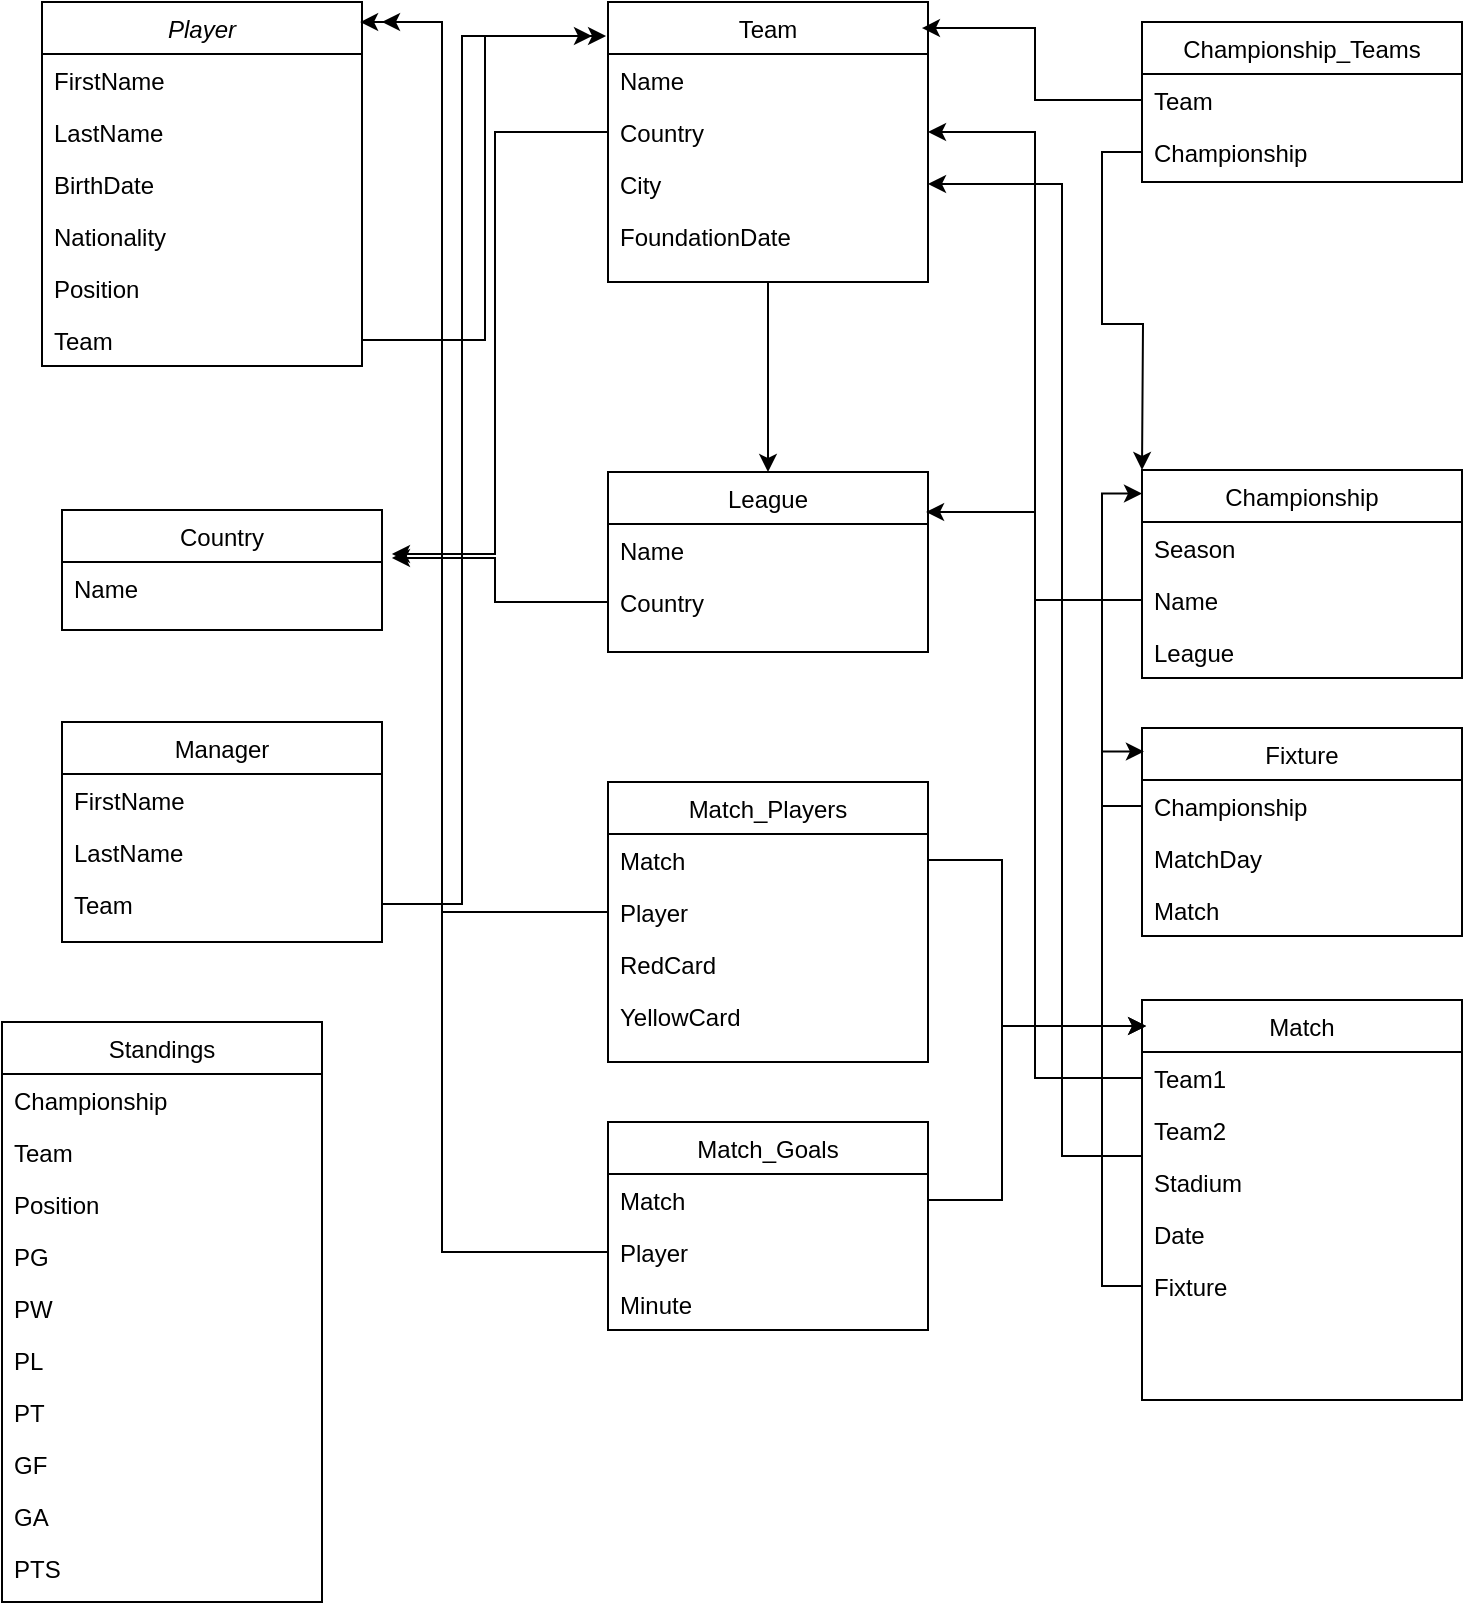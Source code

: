 <mxfile version="12.6.8" type="github">
  <diagram id="C5RBs43oDa-KdzZeNtuy" name="Page-1">
    <mxGraphModel dx="1422" dy="713" grid="1" gridSize="10" guides="1" tooltips="1" connect="1" arrows="1" fold="1" page="1" pageScale="1" pageWidth="827" pageHeight="1169" math="0" shadow="0">
      <root>
        <mxCell id="WIyWlLk6GJQsqaUBKTNV-0"/>
        <mxCell id="WIyWlLk6GJQsqaUBKTNV-1" parent="WIyWlLk6GJQsqaUBKTNV-0"/>
        <mxCell id="zkfFHV4jXpPFQw0GAbJ--0" value="Player" style="swimlane;fontStyle=2;align=center;verticalAlign=top;childLayout=stackLayout;horizontal=1;startSize=26;horizontalStack=0;resizeParent=1;resizeLast=0;collapsible=1;marginBottom=0;rounded=0;shadow=0;strokeWidth=1;" parent="WIyWlLk6GJQsqaUBKTNV-1" vertex="1">
          <mxGeometry x="50" y="60" width="160" height="182" as="geometry">
            <mxRectangle x="230" y="140" width="160" height="26" as="alternateBounds"/>
          </mxGeometry>
        </mxCell>
        <mxCell id="zkfFHV4jXpPFQw0GAbJ--1" value="FirstName" style="text;align=left;verticalAlign=top;spacingLeft=4;spacingRight=4;overflow=hidden;rotatable=0;points=[[0,0.5],[1,0.5]];portConstraint=eastwest;" parent="zkfFHV4jXpPFQw0GAbJ--0" vertex="1">
          <mxGeometry y="26" width="160" height="26" as="geometry"/>
        </mxCell>
        <mxCell id="zkfFHV4jXpPFQw0GAbJ--2" value="LastName" style="text;align=left;verticalAlign=top;spacingLeft=4;spacingRight=4;overflow=hidden;rotatable=0;points=[[0,0.5],[1,0.5]];portConstraint=eastwest;rounded=0;shadow=0;html=0;" parent="zkfFHV4jXpPFQw0GAbJ--0" vertex="1">
          <mxGeometry y="52" width="160" height="26" as="geometry"/>
        </mxCell>
        <mxCell id="zkfFHV4jXpPFQw0GAbJ--3" value="BirthDate" style="text;align=left;verticalAlign=top;spacingLeft=4;spacingRight=4;overflow=hidden;rotatable=0;points=[[0,0.5],[1,0.5]];portConstraint=eastwest;rounded=0;shadow=0;html=0;" parent="zkfFHV4jXpPFQw0GAbJ--0" vertex="1">
          <mxGeometry y="78" width="160" height="26" as="geometry"/>
        </mxCell>
        <mxCell id="vgfFmo3lXOTMpYfSTzGO-0" value="Nationality" style="text;align=left;verticalAlign=top;spacingLeft=4;spacingRight=4;overflow=hidden;rotatable=0;points=[[0,0.5],[1,0.5]];portConstraint=eastwest;rounded=0;shadow=0;html=0;" parent="zkfFHV4jXpPFQw0GAbJ--0" vertex="1">
          <mxGeometry y="104" width="160" height="26" as="geometry"/>
        </mxCell>
        <mxCell id="vgfFmo3lXOTMpYfSTzGO-3" value="Position" style="text;align=left;verticalAlign=top;spacingLeft=4;spacingRight=4;overflow=hidden;rotatable=0;points=[[0,0.5],[1,0.5]];portConstraint=eastwest;rounded=0;shadow=0;html=0;" parent="zkfFHV4jXpPFQw0GAbJ--0" vertex="1">
          <mxGeometry y="130" width="160" height="26" as="geometry"/>
        </mxCell>
        <mxCell id="vgfFmo3lXOTMpYfSTzGO-11" value="Team" style="text;align=left;verticalAlign=top;spacingLeft=4;spacingRight=4;overflow=hidden;rotatable=0;points=[[0,0.5],[1,0.5]];portConstraint=eastwest;rounded=0;shadow=0;html=0;" parent="zkfFHV4jXpPFQw0GAbJ--0" vertex="1">
          <mxGeometry y="156" width="160" height="26" as="geometry"/>
        </mxCell>
        <mxCell id="zkfFHV4jXpPFQw0GAbJ--6" value="Country" style="swimlane;fontStyle=0;align=center;verticalAlign=top;childLayout=stackLayout;horizontal=1;startSize=26;horizontalStack=0;resizeParent=1;resizeLast=0;collapsible=1;marginBottom=0;rounded=0;shadow=0;strokeWidth=1;" parent="WIyWlLk6GJQsqaUBKTNV-1" vertex="1">
          <mxGeometry x="60" y="314" width="160" height="60" as="geometry">
            <mxRectangle x="130" y="380" width="160" height="26" as="alternateBounds"/>
          </mxGeometry>
        </mxCell>
        <mxCell id="zkfFHV4jXpPFQw0GAbJ--7" value="Name" style="text;align=left;verticalAlign=top;spacingLeft=4;spacingRight=4;overflow=hidden;rotatable=0;points=[[0,0.5],[1,0.5]];portConstraint=eastwest;" parent="zkfFHV4jXpPFQw0GAbJ--6" vertex="1">
          <mxGeometry y="26" width="160" height="26" as="geometry"/>
        </mxCell>
        <mxCell id="zkfFHV4jXpPFQw0GAbJ--13" value="League" style="swimlane;fontStyle=0;align=center;verticalAlign=top;childLayout=stackLayout;horizontal=1;startSize=26;horizontalStack=0;resizeParent=1;resizeLast=0;collapsible=1;marginBottom=0;rounded=0;shadow=0;strokeWidth=1;" parent="WIyWlLk6GJQsqaUBKTNV-1" vertex="1">
          <mxGeometry x="333" y="295" width="160" height="90" as="geometry">
            <mxRectangle x="340" y="380" width="170" height="26" as="alternateBounds"/>
          </mxGeometry>
        </mxCell>
        <mxCell id="zkfFHV4jXpPFQw0GAbJ--14" value="Name" style="text;align=left;verticalAlign=top;spacingLeft=4;spacingRight=4;overflow=hidden;rotatable=0;points=[[0,0.5],[1,0.5]];portConstraint=eastwest;" parent="zkfFHV4jXpPFQw0GAbJ--13" vertex="1">
          <mxGeometry y="26" width="160" height="26" as="geometry"/>
        </mxCell>
        <mxCell id="vgfFmo3lXOTMpYfSTzGO-4" value="Country" style="text;align=left;verticalAlign=top;spacingLeft=4;spacingRight=4;overflow=hidden;rotatable=0;points=[[0,0.5],[1,0.5]];portConstraint=eastwest;" parent="zkfFHV4jXpPFQw0GAbJ--13" vertex="1">
          <mxGeometry y="52" width="160" height="26" as="geometry"/>
        </mxCell>
        <mxCell id="vgfFmo3lXOTMpYfSTzGO-1" style="edgeStyle=orthogonalEdgeStyle;rounded=0;orthogonalLoop=1;jettySize=auto;html=1;exitX=0.5;exitY=1;exitDx=0;exitDy=0;entryX=0.5;entryY=0;entryDx=0;entryDy=0;" parent="WIyWlLk6GJQsqaUBKTNV-1" source="zkfFHV4jXpPFQw0GAbJ--17" target="zkfFHV4jXpPFQw0GAbJ--13" edge="1">
          <mxGeometry relative="1" as="geometry"/>
        </mxCell>
        <mxCell id="zkfFHV4jXpPFQw0GAbJ--17" value="Team" style="swimlane;fontStyle=0;align=center;verticalAlign=top;childLayout=stackLayout;horizontal=1;startSize=26;horizontalStack=0;resizeParent=1;resizeLast=0;collapsible=1;marginBottom=0;rounded=0;shadow=0;strokeWidth=1;" parent="WIyWlLk6GJQsqaUBKTNV-1" vertex="1">
          <mxGeometry x="333" y="60" width="160" height="140" as="geometry">
            <mxRectangle x="550" y="140" width="160" height="26" as="alternateBounds"/>
          </mxGeometry>
        </mxCell>
        <mxCell id="zkfFHV4jXpPFQw0GAbJ--18" value="Name" style="text;align=left;verticalAlign=top;spacingLeft=4;spacingRight=4;overflow=hidden;rotatable=0;points=[[0,0.5],[1,0.5]];portConstraint=eastwest;" parent="zkfFHV4jXpPFQw0GAbJ--17" vertex="1">
          <mxGeometry y="26" width="160" height="26" as="geometry"/>
        </mxCell>
        <mxCell id="zkfFHV4jXpPFQw0GAbJ--19" value="Country" style="text;align=left;verticalAlign=top;spacingLeft=4;spacingRight=4;overflow=hidden;rotatable=0;points=[[0,0.5],[1,0.5]];portConstraint=eastwest;rounded=0;shadow=0;html=0;" parent="zkfFHV4jXpPFQw0GAbJ--17" vertex="1">
          <mxGeometry y="52" width="160" height="26" as="geometry"/>
        </mxCell>
        <mxCell id="zkfFHV4jXpPFQw0GAbJ--20" value="City" style="text;align=left;verticalAlign=top;spacingLeft=4;spacingRight=4;overflow=hidden;rotatable=0;points=[[0,0.5],[1,0.5]];portConstraint=eastwest;rounded=0;shadow=0;html=0;" parent="zkfFHV4jXpPFQw0GAbJ--17" vertex="1">
          <mxGeometry y="78" width="160" height="26" as="geometry"/>
        </mxCell>
        <mxCell id="zkfFHV4jXpPFQw0GAbJ--21" value="FoundationDate" style="text;align=left;verticalAlign=top;spacingLeft=4;spacingRight=4;overflow=hidden;rotatable=0;points=[[0,0.5],[1,0.5]];portConstraint=eastwest;rounded=0;shadow=0;html=0;" parent="zkfFHV4jXpPFQw0GAbJ--17" vertex="1">
          <mxGeometry y="104" width="160" height="26" as="geometry"/>
        </mxCell>
        <mxCell id="vgfFmo3lXOTMpYfSTzGO-5" value="Championship" style="swimlane;fontStyle=0;align=center;verticalAlign=top;childLayout=stackLayout;horizontal=1;startSize=26;horizontalStack=0;resizeParent=1;resizeLast=0;collapsible=1;marginBottom=0;rounded=0;shadow=0;strokeWidth=1;" parent="WIyWlLk6GJQsqaUBKTNV-1" vertex="1">
          <mxGeometry x="600" y="294" width="160" height="104" as="geometry">
            <mxRectangle x="550" y="140" width="160" height="26" as="alternateBounds"/>
          </mxGeometry>
        </mxCell>
        <mxCell id="vgfFmo3lXOTMpYfSTzGO-6" value="Season" style="text;align=left;verticalAlign=top;spacingLeft=4;spacingRight=4;overflow=hidden;rotatable=0;points=[[0,0.5],[1,0.5]];portConstraint=eastwest;" parent="vgfFmo3lXOTMpYfSTzGO-5" vertex="1">
          <mxGeometry y="26" width="160" height="26" as="geometry"/>
        </mxCell>
        <mxCell id="vgfFmo3lXOTMpYfSTzGO-7" value="Name" style="text;align=left;verticalAlign=top;spacingLeft=4;spacingRight=4;overflow=hidden;rotatable=0;points=[[0,0.5],[1,0.5]];portConstraint=eastwest;rounded=0;shadow=0;html=0;" parent="vgfFmo3lXOTMpYfSTzGO-5" vertex="1">
          <mxGeometry y="52" width="160" height="26" as="geometry"/>
        </mxCell>
        <mxCell id="8wbsiZTtm3vlpYbASzjm-32" value="League" style="text;align=left;verticalAlign=top;spacingLeft=4;spacingRight=4;overflow=hidden;rotatable=0;points=[[0,0.5],[1,0.5]];portConstraint=eastwest;rounded=0;shadow=0;html=0;" vertex="1" parent="vgfFmo3lXOTMpYfSTzGO-5">
          <mxGeometry y="78" width="160" height="26" as="geometry"/>
        </mxCell>
        <mxCell id="vgfFmo3lXOTMpYfSTzGO-12" style="edgeStyle=orthogonalEdgeStyle;rounded=0;orthogonalLoop=1;jettySize=auto;html=1;entryX=-0.006;entryY=-0.346;entryDx=0;entryDy=0;entryPerimeter=0;" parent="WIyWlLk6GJQsqaUBKTNV-1" source="vgfFmo3lXOTMpYfSTzGO-11" target="zkfFHV4jXpPFQw0GAbJ--18" edge="1">
          <mxGeometry relative="1" as="geometry"/>
        </mxCell>
        <mxCell id="vgfFmo3lXOTMpYfSTzGO-14" style="edgeStyle=orthogonalEdgeStyle;rounded=0;orthogonalLoop=1;jettySize=auto;html=1;entryX=1.031;entryY=-0.154;entryDx=0;entryDy=0;entryPerimeter=0;" parent="WIyWlLk6GJQsqaUBKTNV-1" source="zkfFHV4jXpPFQw0GAbJ--19" target="zkfFHV4jXpPFQw0GAbJ--7" edge="1">
          <mxGeometry relative="1" as="geometry"/>
        </mxCell>
        <mxCell id="vgfFmo3lXOTMpYfSTzGO-17" value="Championship_Teams" style="swimlane;fontStyle=0;align=center;verticalAlign=top;childLayout=stackLayout;horizontal=1;startSize=26;horizontalStack=0;resizeParent=1;resizeLast=0;collapsible=1;marginBottom=0;rounded=0;shadow=0;strokeWidth=1;" parent="WIyWlLk6GJQsqaUBKTNV-1" vertex="1">
          <mxGeometry x="600" y="70" width="160" height="80" as="geometry">
            <mxRectangle x="550" y="140" width="160" height="26" as="alternateBounds"/>
          </mxGeometry>
        </mxCell>
        <mxCell id="vgfFmo3lXOTMpYfSTzGO-18" value="Team" style="text;align=left;verticalAlign=top;spacingLeft=4;spacingRight=4;overflow=hidden;rotatable=0;points=[[0,0.5],[1,0.5]];portConstraint=eastwest;" parent="vgfFmo3lXOTMpYfSTzGO-17" vertex="1">
          <mxGeometry y="26" width="160" height="26" as="geometry"/>
        </mxCell>
        <mxCell id="vgfFmo3lXOTMpYfSTzGO-19" value="Championship" style="text;align=left;verticalAlign=top;spacingLeft=4;spacingRight=4;overflow=hidden;rotatable=0;points=[[0,0.5],[1,0.5]];portConstraint=eastwest;rounded=0;shadow=0;html=0;" parent="vgfFmo3lXOTMpYfSTzGO-17" vertex="1">
          <mxGeometry y="52" width="160" height="26" as="geometry"/>
        </mxCell>
        <mxCell id="vgfFmo3lXOTMpYfSTzGO-24" style="edgeStyle=orthogonalEdgeStyle;rounded=0;orthogonalLoop=1;jettySize=auto;html=1;entryX=0.981;entryY=0.093;entryDx=0;entryDy=0;entryPerimeter=0;" parent="WIyWlLk6GJQsqaUBKTNV-1" source="vgfFmo3lXOTMpYfSTzGO-18" target="zkfFHV4jXpPFQw0GAbJ--17" edge="1">
          <mxGeometry relative="1" as="geometry"/>
        </mxCell>
        <mxCell id="vgfFmo3lXOTMpYfSTzGO-27" value="Fixture" style="swimlane;fontStyle=0;align=center;verticalAlign=top;childLayout=stackLayout;horizontal=1;startSize=26;horizontalStack=0;resizeParent=1;resizeLast=0;collapsible=1;marginBottom=0;rounded=0;shadow=0;strokeWidth=1;" parent="WIyWlLk6GJQsqaUBKTNV-1" vertex="1">
          <mxGeometry x="600" y="423" width="160" height="104" as="geometry">
            <mxRectangle x="550" y="140" width="160" height="26" as="alternateBounds"/>
          </mxGeometry>
        </mxCell>
        <mxCell id="vgfFmo3lXOTMpYfSTzGO-28" value="Championship" style="text;align=left;verticalAlign=top;spacingLeft=4;spacingRight=4;overflow=hidden;rotatable=0;points=[[0,0.5],[1,0.5]];portConstraint=eastwest;" parent="vgfFmo3lXOTMpYfSTzGO-27" vertex="1">
          <mxGeometry y="26" width="160" height="26" as="geometry"/>
        </mxCell>
        <mxCell id="vgfFmo3lXOTMpYfSTzGO-29" value="MatchDay" style="text;align=left;verticalAlign=top;spacingLeft=4;spacingRight=4;overflow=hidden;rotatable=0;points=[[0,0.5],[1,0.5]];portConstraint=eastwest;rounded=0;shadow=0;html=0;" parent="vgfFmo3lXOTMpYfSTzGO-27" vertex="1">
          <mxGeometry y="52" width="160" height="26" as="geometry"/>
        </mxCell>
        <mxCell id="8wbsiZTtm3vlpYbASzjm-30" value="Match" style="text;align=left;verticalAlign=top;spacingLeft=4;spacingRight=4;overflow=hidden;rotatable=0;points=[[0,0.5],[1,0.5]];portConstraint=eastwest;rounded=0;shadow=0;html=0;" vertex="1" parent="vgfFmo3lXOTMpYfSTzGO-27">
          <mxGeometry y="78" width="160" height="26" as="geometry"/>
        </mxCell>
        <mxCell id="vgfFmo3lXOTMpYfSTzGO-31" value="Match" style="swimlane;fontStyle=0;align=center;verticalAlign=top;childLayout=stackLayout;horizontal=1;startSize=26;horizontalStack=0;resizeParent=1;resizeLast=0;collapsible=1;marginBottom=0;rounded=0;shadow=0;strokeWidth=1;" parent="WIyWlLk6GJQsqaUBKTNV-1" vertex="1">
          <mxGeometry x="600" y="559" width="160" height="200" as="geometry">
            <mxRectangle x="550" y="140" width="160" height="26" as="alternateBounds"/>
          </mxGeometry>
        </mxCell>
        <mxCell id="vgfFmo3lXOTMpYfSTzGO-32" value="Team1" style="text;align=left;verticalAlign=top;spacingLeft=4;spacingRight=4;overflow=hidden;rotatable=0;points=[[0,0.5],[1,0.5]];portConstraint=eastwest;" parent="vgfFmo3lXOTMpYfSTzGO-31" vertex="1">
          <mxGeometry y="26" width="160" height="26" as="geometry"/>
        </mxCell>
        <mxCell id="8wbsiZTtm3vlpYbASzjm-17" value="Team2" style="text;align=left;verticalAlign=top;spacingLeft=4;spacingRight=4;overflow=hidden;rotatable=0;points=[[0,0.5],[1,0.5]];portConstraint=eastwest;rounded=0;shadow=0;html=0;" vertex="1" parent="vgfFmo3lXOTMpYfSTzGO-31">
          <mxGeometry y="52" width="160" height="26" as="geometry"/>
        </mxCell>
        <mxCell id="8wbsiZTtm3vlpYbASzjm-1" value="Stadium" style="text;align=left;verticalAlign=top;spacingLeft=4;spacingRight=4;overflow=hidden;rotatable=0;points=[[0,0.5],[1,0.5]];portConstraint=eastwest;rounded=0;shadow=0;html=0;" vertex="1" parent="vgfFmo3lXOTMpYfSTzGO-31">
          <mxGeometry y="78" width="160" height="26" as="geometry"/>
        </mxCell>
        <mxCell id="8wbsiZTtm3vlpYbASzjm-0" value="Date" style="text;align=left;verticalAlign=top;spacingLeft=4;spacingRight=4;overflow=hidden;rotatable=0;points=[[0,0.5],[1,0.5]];portConstraint=eastwest;rounded=0;shadow=0;html=0;" vertex="1" parent="vgfFmo3lXOTMpYfSTzGO-31">
          <mxGeometry y="104" width="160" height="26" as="geometry"/>
        </mxCell>
        <mxCell id="8wbsiZTtm3vlpYbASzjm-18" value="Fixture" style="text;align=left;verticalAlign=top;spacingLeft=4;spacingRight=4;overflow=hidden;rotatable=0;points=[[0,0.5],[1,0.5]];portConstraint=eastwest;rounded=0;shadow=0;html=0;" vertex="1" parent="vgfFmo3lXOTMpYfSTzGO-31">
          <mxGeometry y="130" width="160" height="26" as="geometry"/>
        </mxCell>
        <mxCell id="vgfFmo3lXOTMpYfSTzGO-35" style="edgeStyle=orthogonalEdgeStyle;rounded=0;orthogonalLoop=1;jettySize=auto;html=1;entryX=0;entryY=0.113;entryDx=0;entryDy=0;entryPerimeter=0;" parent="WIyWlLk6GJQsqaUBKTNV-1" source="vgfFmo3lXOTMpYfSTzGO-28" target="vgfFmo3lXOTMpYfSTzGO-5" edge="1">
          <mxGeometry relative="1" as="geometry"/>
        </mxCell>
        <mxCell id="vgfFmo3lXOTMpYfSTzGO-36" style="edgeStyle=orthogonalEdgeStyle;rounded=0;orthogonalLoop=1;jettySize=auto;html=1;entryX=1;entryY=0.5;entryDx=0;entryDy=0;" parent="WIyWlLk6GJQsqaUBKTNV-1" source="vgfFmo3lXOTMpYfSTzGO-32" target="zkfFHV4jXpPFQw0GAbJ--19" edge="1">
          <mxGeometry relative="1" as="geometry"/>
        </mxCell>
        <mxCell id="vgfFmo3lXOTMpYfSTzGO-37" style="edgeStyle=orthogonalEdgeStyle;rounded=0;orthogonalLoop=1;jettySize=auto;html=1;entryX=1;entryY=0.5;entryDx=0;entryDy=0;" parent="WIyWlLk6GJQsqaUBKTNV-1" target="zkfFHV4jXpPFQw0GAbJ--20" edge="1">
          <mxGeometry relative="1" as="geometry">
            <mxPoint x="600" y="637" as="sourcePoint"/>
            <Array as="points">
              <mxPoint x="560" y="637"/>
              <mxPoint x="560" y="151"/>
            </Array>
          </mxGeometry>
        </mxCell>
        <mxCell id="vgfFmo3lXOTMpYfSTzGO-38" style="edgeStyle=orthogonalEdgeStyle;rounded=0;orthogonalLoop=1;jettySize=auto;html=1;entryX=0.994;entryY=-0.231;entryDx=0;entryDy=0;entryPerimeter=0;" parent="WIyWlLk6GJQsqaUBKTNV-1" source="vgfFmo3lXOTMpYfSTzGO-7" target="zkfFHV4jXpPFQw0GAbJ--14" edge="1">
          <mxGeometry relative="1" as="geometry"/>
        </mxCell>
        <mxCell id="8wbsiZTtm3vlpYbASzjm-2" value="Match_Players" style="swimlane;fontStyle=0;align=center;verticalAlign=top;childLayout=stackLayout;horizontal=1;startSize=26;horizontalStack=0;resizeParent=1;resizeLast=0;collapsible=1;marginBottom=0;rounded=0;shadow=0;strokeWidth=1;" vertex="1" parent="WIyWlLk6GJQsqaUBKTNV-1">
          <mxGeometry x="333" y="450" width="160" height="140" as="geometry">
            <mxRectangle x="340" y="380" width="170" height="26" as="alternateBounds"/>
          </mxGeometry>
        </mxCell>
        <mxCell id="8wbsiZTtm3vlpYbASzjm-3" value="Match" style="text;align=left;verticalAlign=top;spacingLeft=4;spacingRight=4;overflow=hidden;rotatable=0;points=[[0,0.5],[1,0.5]];portConstraint=eastwest;" vertex="1" parent="8wbsiZTtm3vlpYbASzjm-2">
          <mxGeometry y="26" width="160" height="26" as="geometry"/>
        </mxCell>
        <mxCell id="8wbsiZTtm3vlpYbASzjm-4" value="Player" style="text;align=left;verticalAlign=top;spacingLeft=4;spacingRight=4;overflow=hidden;rotatable=0;points=[[0,0.5],[1,0.5]];portConstraint=eastwest;" vertex="1" parent="8wbsiZTtm3vlpYbASzjm-2">
          <mxGeometry y="52" width="160" height="26" as="geometry"/>
        </mxCell>
        <mxCell id="8wbsiZTtm3vlpYbASzjm-12" value="RedCard" style="text;align=left;verticalAlign=top;spacingLeft=4;spacingRight=4;overflow=hidden;rotatable=0;points=[[0,0.5],[1,0.5]];portConstraint=eastwest;" vertex="1" parent="8wbsiZTtm3vlpYbASzjm-2">
          <mxGeometry y="78" width="160" height="26" as="geometry"/>
        </mxCell>
        <mxCell id="8wbsiZTtm3vlpYbASzjm-13" value="YellowCard" style="text;align=left;verticalAlign=top;spacingLeft=4;spacingRight=4;overflow=hidden;rotatable=0;points=[[0,0.5],[1,0.5]];portConstraint=eastwest;" vertex="1" parent="8wbsiZTtm3vlpYbASzjm-2">
          <mxGeometry y="104" width="160" height="26" as="geometry"/>
        </mxCell>
        <mxCell id="8wbsiZTtm3vlpYbASzjm-5" style="edgeStyle=orthogonalEdgeStyle;rounded=0;orthogonalLoop=1;jettySize=auto;html=1;entryX=0.013;entryY=0.065;entryDx=0;entryDy=0;entryPerimeter=0;exitX=1;exitY=0.5;exitDx=0;exitDy=0;" edge="1" parent="WIyWlLk6GJQsqaUBKTNV-1" source="8wbsiZTtm3vlpYbASzjm-3" target="vgfFmo3lXOTMpYfSTzGO-31">
          <mxGeometry relative="1" as="geometry">
            <Array as="points">
              <mxPoint x="530" y="489"/>
              <mxPoint x="530" y="572"/>
            </Array>
          </mxGeometry>
        </mxCell>
        <mxCell id="8wbsiZTtm3vlpYbASzjm-7" style="edgeStyle=orthogonalEdgeStyle;rounded=0;orthogonalLoop=1;jettySize=auto;html=1;entryX=0.994;entryY=0.055;entryDx=0;entryDy=0;entryPerimeter=0;exitX=0;exitY=0.5;exitDx=0;exitDy=0;" edge="1" parent="WIyWlLk6GJQsqaUBKTNV-1" source="8wbsiZTtm3vlpYbASzjm-4" target="zkfFHV4jXpPFQw0GAbJ--0">
          <mxGeometry relative="1" as="geometry">
            <Array as="points">
              <mxPoint x="250" y="515"/>
              <mxPoint x="250" y="70"/>
            </Array>
          </mxGeometry>
        </mxCell>
        <mxCell id="8wbsiZTtm3vlpYbASzjm-8" value="Match_Goals" style="swimlane;fontStyle=0;align=center;verticalAlign=top;childLayout=stackLayout;horizontal=1;startSize=26;horizontalStack=0;resizeParent=1;resizeLast=0;collapsible=1;marginBottom=0;rounded=0;shadow=0;strokeWidth=1;" vertex="1" parent="WIyWlLk6GJQsqaUBKTNV-1">
          <mxGeometry x="333" y="620" width="160" height="104" as="geometry">
            <mxRectangle x="340" y="380" width="170" height="26" as="alternateBounds"/>
          </mxGeometry>
        </mxCell>
        <mxCell id="8wbsiZTtm3vlpYbASzjm-9" value="Match" style="text;align=left;verticalAlign=top;spacingLeft=4;spacingRight=4;overflow=hidden;rotatable=0;points=[[0,0.5],[1,0.5]];portConstraint=eastwest;" vertex="1" parent="8wbsiZTtm3vlpYbASzjm-8">
          <mxGeometry y="26" width="160" height="26" as="geometry"/>
        </mxCell>
        <mxCell id="8wbsiZTtm3vlpYbASzjm-10" value="Player" style="text;align=left;verticalAlign=top;spacingLeft=4;spacingRight=4;overflow=hidden;rotatable=0;points=[[0,0.5],[1,0.5]];portConstraint=eastwest;" vertex="1" parent="8wbsiZTtm3vlpYbASzjm-8">
          <mxGeometry y="52" width="160" height="26" as="geometry"/>
        </mxCell>
        <mxCell id="8wbsiZTtm3vlpYbASzjm-11" value="Minute" style="text;align=left;verticalAlign=top;spacingLeft=4;spacingRight=4;overflow=hidden;rotatable=0;points=[[0,0.5],[1,0.5]];portConstraint=eastwest;" vertex="1" parent="8wbsiZTtm3vlpYbASzjm-8">
          <mxGeometry y="78" width="160" height="26" as="geometry"/>
        </mxCell>
        <mxCell id="8wbsiZTtm3vlpYbASzjm-14" style="edgeStyle=orthogonalEdgeStyle;rounded=0;orthogonalLoop=1;jettySize=auto;html=1;exitX=1;exitY=0.5;exitDx=0;exitDy=0;entryX=0.013;entryY=0.065;entryDx=0;entryDy=0;entryPerimeter=0;" edge="1" parent="WIyWlLk6GJQsqaUBKTNV-1" source="8wbsiZTtm3vlpYbASzjm-9" target="vgfFmo3lXOTMpYfSTzGO-31">
          <mxGeometry relative="1" as="geometry">
            <Array as="points">
              <mxPoint x="530" y="659"/>
              <mxPoint x="530" y="572"/>
            </Array>
          </mxGeometry>
        </mxCell>
        <mxCell id="8wbsiZTtm3vlpYbASzjm-15" style="edgeStyle=orthogonalEdgeStyle;rounded=0;orthogonalLoop=1;jettySize=auto;html=1;" edge="1" parent="WIyWlLk6GJQsqaUBKTNV-1" source="8wbsiZTtm3vlpYbASzjm-10">
          <mxGeometry relative="1" as="geometry">
            <mxPoint x="220" y="70" as="targetPoint"/>
            <Array as="points">
              <mxPoint x="250" y="685"/>
              <mxPoint x="250" y="70"/>
            </Array>
          </mxGeometry>
        </mxCell>
        <mxCell id="8wbsiZTtm3vlpYbASzjm-16" style="edgeStyle=orthogonalEdgeStyle;rounded=0;orthogonalLoop=1;jettySize=auto;html=1;entryX=1.031;entryY=-0.077;entryDx=0;entryDy=0;entryPerimeter=0;" edge="1" parent="WIyWlLk6GJQsqaUBKTNV-1" source="vgfFmo3lXOTMpYfSTzGO-4" target="zkfFHV4jXpPFQw0GAbJ--7">
          <mxGeometry relative="1" as="geometry"/>
        </mxCell>
        <mxCell id="8wbsiZTtm3vlpYbASzjm-19" value="Manager" style="swimlane;fontStyle=0;align=center;verticalAlign=top;childLayout=stackLayout;horizontal=1;startSize=26;horizontalStack=0;resizeParent=1;resizeLast=0;collapsible=1;marginBottom=0;rounded=0;shadow=0;strokeWidth=1;" vertex="1" parent="WIyWlLk6GJQsqaUBKTNV-1">
          <mxGeometry x="60" y="420" width="160" height="110" as="geometry">
            <mxRectangle x="340" y="380" width="170" height="26" as="alternateBounds"/>
          </mxGeometry>
        </mxCell>
        <mxCell id="8wbsiZTtm3vlpYbASzjm-20" value="FirstName" style="text;align=left;verticalAlign=top;spacingLeft=4;spacingRight=4;overflow=hidden;rotatable=0;points=[[0,0.5],[1,0.5]];portConstraint=eastwest;" vertex="1" parent="8wbsiZTtm3vlpYbASzjm-19">
          <mxGeometry y="26" width="160" height="26" as="geometry"/>
        </mxCell>
        <mxCell id="8wbsiZTtm3vlpYbASzjm-21" value="LastName" style="text;align=left;verticalAlign=top;spacingLeft=4;spacingRight=4;overflow=hidden;rotatable=0;points=[[0,0.5],[1,0.5]];portConstraint=eastwest;" vertex="1" parent="8wbsiZTtm3vlpYbASzjm-19">
          <mxGeometry y="52" width="160" height="26" as="geometry"/>
        </mxCell>
        <mxCell id="8wbsiZTtm3vlpYbASzjm-23" value="Team" style="text;align=left;verticalAlign=top;spacingLeft=4;spacingRight=4;overflow=hidden;rotatable=0;points=[[0,0.5],[1,0.5]];portConstraint=eastwest;" vertex="1" parent="8wbsiZTtm3vlpYbASzjm-19">
          <mxGeometry y="78" width="160" height="26" as="geometry"/>
        </mxCell>
        <mxCell id="8wbsiZTtm3vlpYbASzjm-24" style="edgeStyle=orthogonalEdgeStyle;rounded=0;orthogonalLoop=1;jettySize=auto;html=1;entryX=-0.05;entryY=-0.346;entryDx=0;entryDy=0;entryPerimeter=0;" edge="1" parent="WIyWlLk6GJQsqaUBKTNV-1" source="8wbsiZTtm3vlpYbASzjm-23" target="zkfFHV4jXpPFQw0GAbJ--18">
          <mxGeometry relative="1" as="geometry">
            <Array as="points">
              <mxPoint x="260" y="511"/>
              <mxPoint x="260" y="77"/>
            </Array>
          </mxGeometry>
        </mxCell>
        <mxCell id="8wbsiZTtm3vlpYbASzjm-25" value="Standings" style="swimlane;fontStyle=0;align=center;verticalAlign=top;childLayout=stackLayout;horizontal=1;startSize=26;horizontalStack=0;resizeParent=1;resizeLast=0;collapsible=1;marginBottom=0;rounded=0;shadow=0;strokeWidth=1;" vertex="1" parent="WIyWlLk6GJQsqaUBKTNV-1">
          <mxGeometry x="30" y="570" width="160" height="290" as="geometry">
            <mxRectangle x="550" y="140" width="160" height="26" as="alternateBounds"/>
          </mxGeometry>
        </mxCell>
        <mxCell id="8wbsiZTtm3vlpYbASzjm-26" value="Championship" style="text;align=left;verticalAlign=top;spacingLeft=4;spacingRight=4;overflow=hidden;rotatable=0;points=[[0,0.5],[1,0.5]];portConstraint=eastwest;" vertex="1" parent="8wbsiZTtm3vlpYbASzjm-25">
          <mxGeometry y="26" width="160" height="26" as="geometry"/>
        </mxCell>
        <mxCell id="8wbsiZTtm3vlpYbASzjm-27" value="Team" style="text;align=left;verticalAlign=top;spacingLeft=4;spacingRight=4;overflow=hidden;rotatable=0;points=[[0,0.5],[1,0.5]];portConstraint=eastwest;rounded=0;shadow=0;html=0;" vertex="1" parent="8wbsiZTtm3vlpYbASzjm-25">
          <mxGeometry y="52" width="160" height="26" as="geometry"/>
        </mxCell>
        <mxCell id="8wbsiZTtm3vlpYbASzjm-31" value="Position" style="text;align=left;verticalAlign=top;spacingLeft=4;spacingRight=4;overflow=hidden;rotatable=0;points=[[0,0.5],[1,0.5]];portConstraint=eastwest;rounded=0;shadow=0;html=0;" vertex="1" parent="8wbsiZTtm3vlpYbASzjm-25">
          <mxGeometry y="78" width="160" height="26" as="geometry"/>
        </mxCell>
        <mxCell id="8wbsiZTtm3vlpYbASzjm-33" value="PG" style="text;align=left;verticalAlign=top;spacingLeft=4;spacingRight=4;overflow=hidden;rotatable=0;points=[[0,0.5],[1,0.5]];portConstraint=eastwest;rounded=0;shadow=0;html=0;" vertex="1" parent="8wbsiZTtm3vlpYbASzjm-25">
          <mxGeometry y="104" width="160" height="26" as="geometry"/>
        </mxCell>
        <mxCell id="8wbsiZTtm3vlpYbASzjm-34" value="PW" style="text;align=left;verticalAlign=top;spacingLeft=4;spacingRight=4;overflow=hidden;rotatable=0;points=[[0,0.5],[1,0.5]];portConstraint=eastwest;rounded=0;shadow=0;html=0;" vertex="1" parent="8wbsiZTtm3vlpYbASzjm-25">
          <mxGeometry y="130" width="160" height="26" as="geometry"/>
        </mxCell>
        <mxCell id="8wbsiZTtm3vlpYbASzjm-35" value="PL" style="text;align=left;verticalAlign=top;spacingLeft=4;spacingRight=4;overflow=hidden;rotatable=0;points=[[0,0.5],[1,0.5]];portConstraint=eastwest;rounded=0;shadow=0;html=0;" vertex="1" parent="8wbsiZTtm3vlpYbASzjm-25">
          <mxGeometry y="156" width="160" height="26" as="geometry"/>
        </mxCell>
        <mxCell id="8wbsiZTtm3vlpYbASzjm-36" value="PT" style="text;align=left;verticalAlign=top;spacingLeft=4;spacingRight=4;overflow=hidden;rotatable=0;points=[[0,0.5],[1,0.5]];portConstraint=eastwest;rounded=0;shadow=0;html=0;" vertex="1" parent="8wbsiZTtm3vlpYbASzjm-25">
          <mxGeometry y="182" width="160" height="26" as="geometry"/>
        </mxCell>
        <mxCell id="8wbsiZTtm3vlpYbASzjm-37" value="GF" style="text;align=left;verticalAlign=top;spacingLeft=4;spacingRight=4;overflow=hidden;rotatable=0;points=[[0,0.5],[1,0.5]];portConstraint=eastwest;rounded=0;shadow=0;html=0;" vertex="1" parent="8wbsiZTtm3vlpYbASzjm-25">
          <mxGeometry y="208" width="160" height="26" as="geometry"/>
        </mxCell>
        <mxCell id="8wbsiZTtm3vlpYbASzjm-39" value="GA" style="text;align=left;verticalAlign=top;spacingLeft=4;spacingRight=4;overflow=hidden;rotatable=0;points=[[0,0.5],[1,0.5]];portConstraint=eastwest;rounded=0;shadow=0;html=0;" vertex="1" parent="8wbsiZTtm3vlpYbASzjm-25">
          <mxGeometry y="234" width="160" height="26" as="geometry"/>
        </mxCell>
        <mxCell id="8wbsiZTtm3vlpYbASzjm-40" value="PTS" style="text;align=left;verticalAlign=top;spacingLeft=4;spacingRight=4;overflow=hidden;rotatable=0;points=[[0,0.5],[1,0.5]];portConstraint=eastwest;rounded=0;shadow=0;html=0;" vertex="1" parent="8wbsiZTtm3vlpYbASzjm-25">
          <mxGeometry y="260" width="160" height="26" as="geometry"/>
        </mxCell>
        <mxCell id="8wbsiZTtm3vlpYbASzjm-28" style="edgeStyle=orthogonalEdgeStyle;rounded=0;orthogonalLoop=1;jettySize=auto;html=1;entryX=0.006;entryY=0.113;entryDx=0;entryDy=0;entryPerimeter=0;" edge="1" parent="WIyWlLk6GJQsqaUBKTNV-1" source="8wbsiZTtm3vlpYbASzjm-18" target="vgfFmo3lXOTMpYfSTzGO-27">
          <mxGeometry relative="1" as="geometry"/>
        </mxCell>
        <mxCell id="8wbsiZTtm3vlpYbASzjm-29" style="edgeStyle=orthogonalEdgeStyle;rounded=0;orthogonalLoop=1;jettySize=auto;html=1;" edge="1" parent="WIyWlLk6GJQsqaUBKTNV-1" source="vgfFmo3lXOTMpYfSTzGO-19">
          <mxGeometry relative="1" as="geometry">
            <mxPoint x="600" y="294" as="targetPoint"/>
          </mxGeometry>
        </mxCell>
      </root>
    </mxGraphModel>
  </diagram>
</mxfile>
